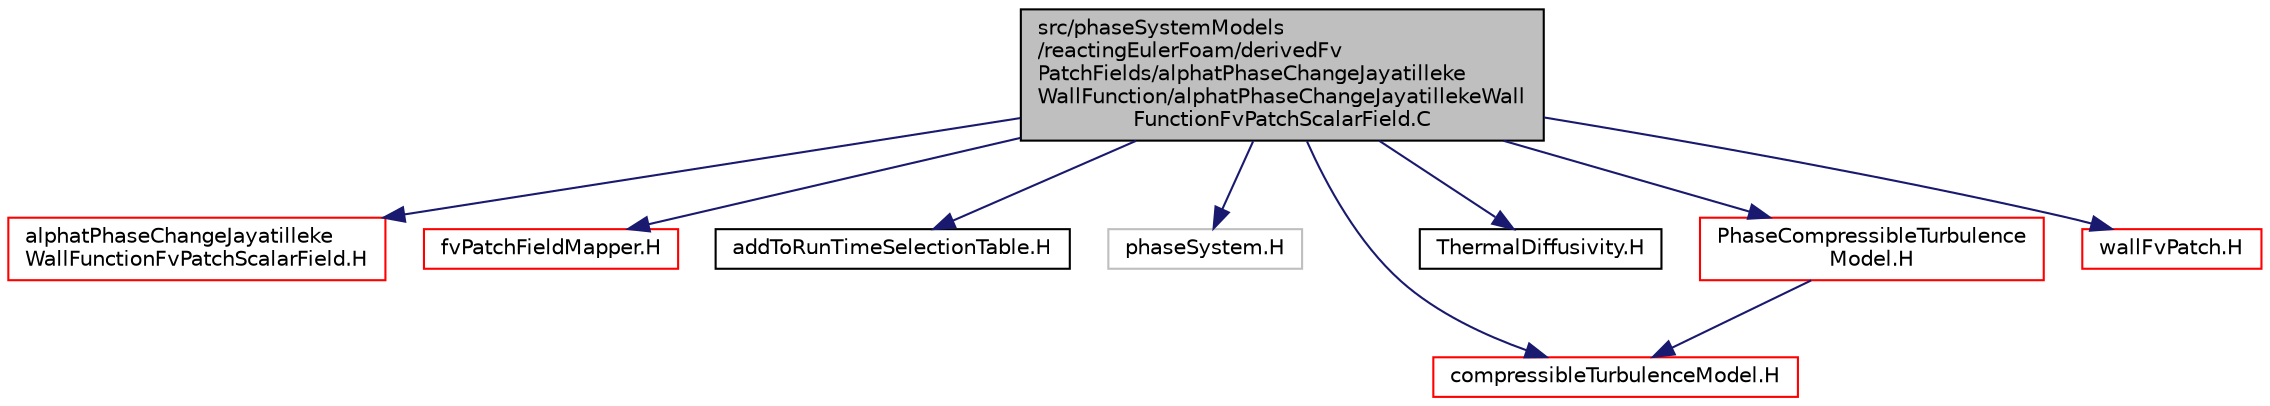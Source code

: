 digraph "src/phaseSystemModels/reactingEulerFoam/derivedFvPatchFields/alphatPhaseChangeJayatillekeWallFunction/alphatPhaseChangeJayatillekeWallFunctionFvPatchScalarField.C"
{
  bgcolor="transparent";
  edge [fontname="Helvetica",fontsize="10",labelfontname="Helvetica",labelfontsize="10"];
  node [fontname="Helvetica",fontsize="10",shape=record];
  Node1 [label="src/phaseSystemModels\l/reactingEulerFoam/derivedFv\lPatchFields/alphatPhaseChangeJayatilleke\lWallFunction/alphatPhaseChangeJayatillekeWall\lFunctionFvPatchScalarField.C",height=0.2,width=0.4,color="black", fillcolor="grey75", style="filled" fontcolor="black"];
  Node1 -> Node2 [color="midnightblue",fontsize="10",style="solid",fontname="Helvetica"];
  Node2 [label="alphatPhaseChangeJayatilleke\lWallFunctionFvPatchScalarField.H",height=0.2,width=0.4,color="red",URL="$alphatPhaseChangeJayatillekeWallFunctionFvPatchScalarField_8H.html"];
  Node1 -> Node3 [color="midnightblue",fontsize="10",style="solid",fontname="Helvetica"];
  Node3 [label="fvPatchFieldMapper.H",height=0.2,width=0.4,color="red",URL="$fvPatchFieldMapper_8H.html"];
  Node1 -> Node4 [color="midnightblue",fontsize="10",style="solid",fontname="Helvetica"];
  Node4 [label="addToRunTimeSelectionTable.H",height=0.2,width=0.4,color="black",URL="$addToRunTimeSelectionTable_8H.html",tooltip="Macros for easy insertion into run-time selection tables. "];
  Node1 -> Node5 [color="midnightblue",fontsize="10",style="solid",fontname="Helvetica"];
  Node5 [label="phaseSystem.H",height=0.2,width=0.4,color="grey75"];
  Node1 -> Node6 [color="midnightblue",fontsize="10",style="solid",fontname="Helvetica"];
  Node6 [label="compressibleTurbulenceModel.H",height=0.2,width=0.4,color="red",URL="$compressibleTurbulenceModel_8H.html"];
  Node1 -> Node7 [color="midnightblue",fontsize="10",style="solid",fontname="Helvetica"];
  Node7 [label="ThermalDiffusivity.H",height=0.2,width=0.4,color="black",URL="$ThermalDiffusivity_8H.html"];
  Node1 -> Node8 [color="midnightblue",fontsize="10",style="solid",fontname="Helvetica"];
  Node8 [label="PhaseCompressibleTurbulence\lModel.H",height=0.2,width=0.4,color="red",URL="$PhaseCompressibleTurbulenceModel_8H.html"];
  Node8 -> Node6 [color="midnightblue",fontsize="10",style="solid",fontname="Helvetica"];
  Node1 -> Node9 [color="midnightblue",fontsize="10",style="solid",fontname="Helvetica"];
  Node9 [label="wallFvPatch.H",height=0.2,width=0.4,color="red",URL="$wallFvPatch_8H.html"];
}
